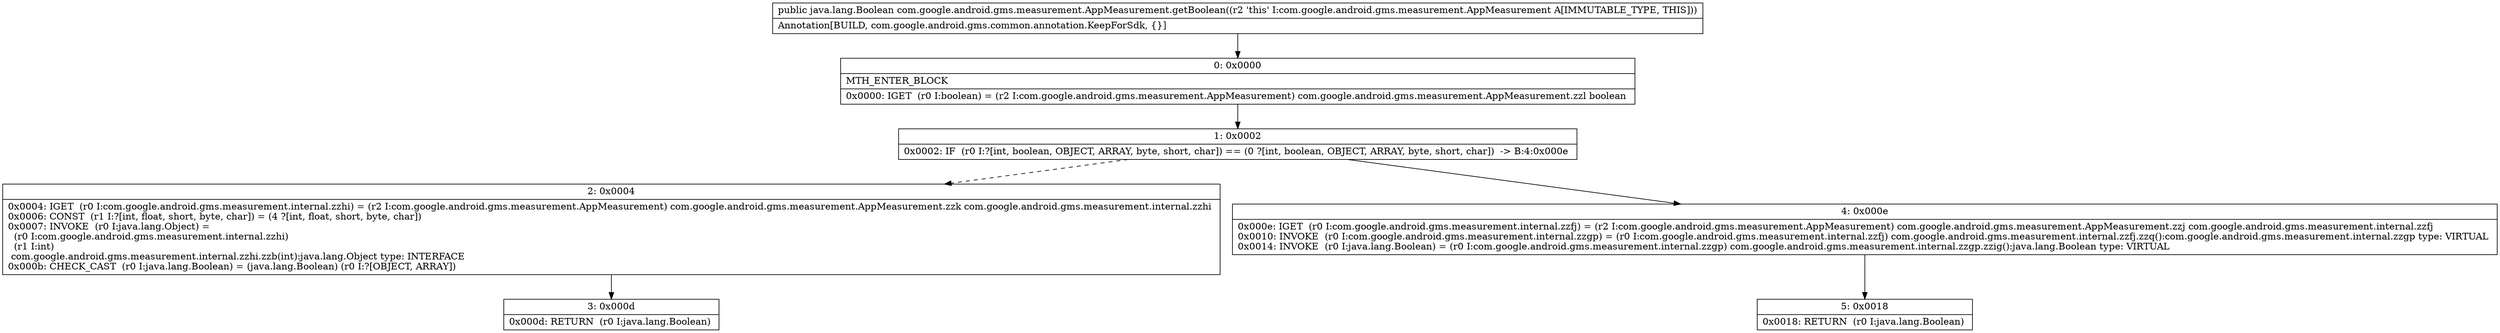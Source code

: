 digraph "CFG forcom.google.android.gms.measurement.AppMeasurement.getBoolean()Ljava\/lang\/Boolean;" {
Node_0 [shape=record,label="{0\:\ 0x0000|MTH_ENTER_BLOCK\l|0x0000: IGET  (r0 I:boolean) = (r2 I:com.google.android.gms.measurement.AppMeasurement) com.google.android.gms.measurement.AppMeasurement.zzl boolean \l}"];
Node_1 [shape=record,label="{1\:\ 0x0002|0x0002: IF  (r0 I:?[int, boolean, OBJECT, ARRAY, byte, short, char]) == (0 ?[int, boolean, OBJECT, ARRAY, byte, short, char])  \-\> B:4:0x000e \l}"];
Node_2 [shape=record,label="{2\:\ 0x0004|0x0004: IGET  (r0 I:com.google.android.gms.measurement.internal.zzhi) = (r2 I:com.google.android.gms.measurement.AppMeasurement) com.google.android.gms.measurement.AppMeasurement.zzk com.google.android.gms.measurement.internal.zzhi \l0x0006: CONST  (r1 I:?[int, float, short, byte, char]) = (4 ?[int, float, short, byte, char]) \l0x0007: INVOKE  (r0 I:java.lang.Object) = \l  (r0 I:com.google.android.gms.measurement.internal.zzhi)\l  (r1 I:int)\l com.google.android.gms.measurement.internal.zzhi.zzb(int):java.lang.Object type: INTERFACE \l0x000b: CHECK_CAST  (r0 I:java.lang.Boolean) = (java.lang.Boolean) (r0 I:?[OBJECT, ARRAY]) \l}"];
Node_3 [shape=record,label="{3\:\ 0x000d|0x000d: RETURN  (r0 I:java.lang.Boolean) \l}"];
Node_4 [shape=record,label="{4\:\ 0x000e|0x000e: IGET  (r0 I:com.google.android.gms.measurement.internal.zzfj) = (r2 I:com.google.android.gms.measurement.AppMeasurement) com.google.android.gms.measurement.AppMeasurement.zzj com.google.android.gms.measurement.internal.zzfj \l0x0010: INVOKE  (r0 I:com.google.android.gms.measurement.internal.zzgp) = (r0 I:com.google.android.gms.measurement.internal.zzfj) com.google.android.gms.measurement.internal.zzfj.zzq():com.google.android.gms.measurement.internal.zzgp type: VIRTUAL \l0x0014: INVOKE  (r0 I:java.lang.Boolean) = (r0 I:com.google.android.gms.measurement.internal.zzgp) com.google.android.gms.measurement.internal.zzgp.zzig():java.lang.Boolean type: VIRTUAL \l}"];
Node_5 [shape=record,label="{5\:\ 0x0018|0x0018: RETURN  (r0 I:java.lang.Boolean) \l}"];
MethodNode[shape=record,label="{public java.lang.Boolean com.google.android.gms.measurement.AppMeasurement.getBoolean((r2 'this' I:com.google.android.gms.measurement.AppMeasurement A[IMMUTABLE_TYPE, THIS]))  | Annotation[BUILD, com.google.android.gms.common.annotation.KeepForSdk, \{\}]\l}"];
MethodNode -> Node_0;
Node_0 -> Node_1;
Node_1 -> Node_2[style=dashed];
Node_1 -> Node_4;
Node_2 -> Node_3;
Node_4 -> Node_5;
}

